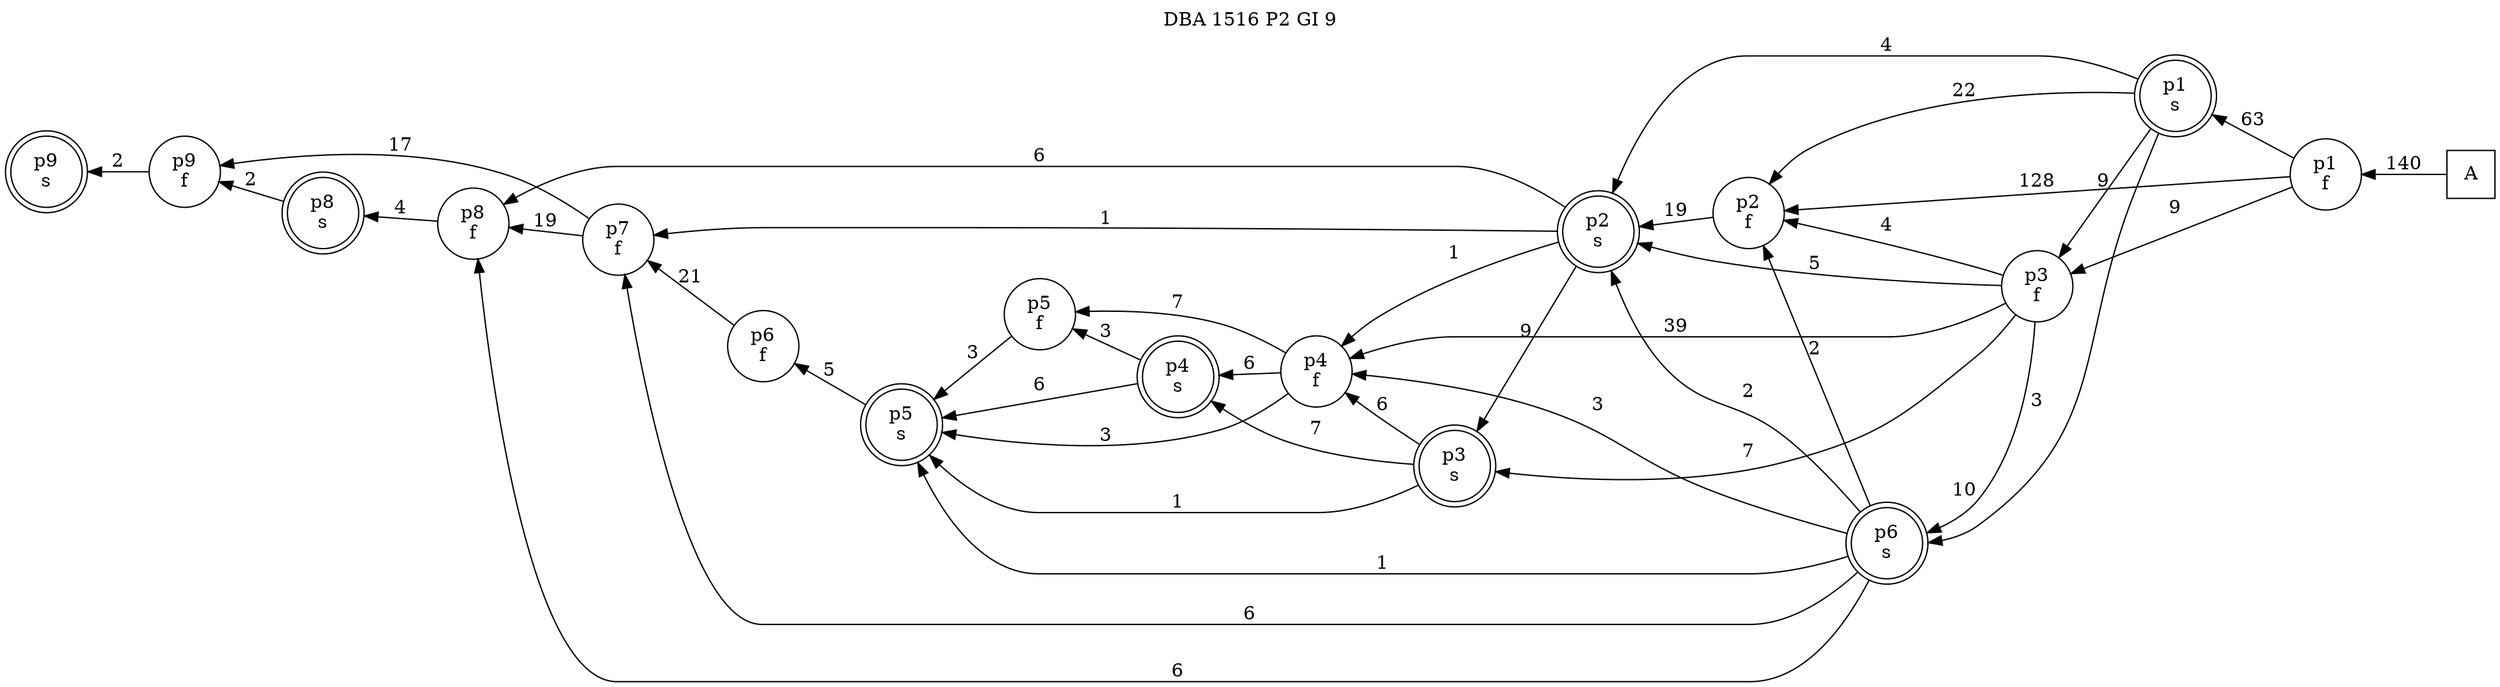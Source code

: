 digraph DBA_1516_P2_GI_9_GOOD {
labelloc="tl"
label= " DBA 1516 P2 GI 9 "
rankdir="RL";
"A" [shape="square" label="A"]
"p1_f" [shape="circle" label="p1
f"]
"p2_f" [shape="circle" label="p2
f"]
"p1_s" [shape="doublecircle" label="p1
s"]
"p3_f" [shape="circle" label="p3
f"]
"p4_f" [shape="circle" label="p4
f"]
"p5_f" [shape="circle" label="p5
f"]
"p2_s" [shape="doublecircle" label="p2
s"]
"p3_s" [shape="doublecircle" label="p3
s"]
"p4_s" [shape="doublecircle" label="p4
s"]
"p5_s" [shape="doublecircle" label="p5
s"]
"p6_f" [shape="circle" label="p6
f"]
"p7_f" [shape="circle" label="p7
f"]
"p8_f" [shape="circle" label="p8
f"]
"p6_s" [shape="doublecircle" label="p6
s"]
"p8_s" [shape="doublecircle" label="p8
s"]
"p9_f" [shape="circle" label="p9
f"]
"p9_s" [shape="doublecircle" label="p9
s"]
"A" -> "p1_f" [ label=140]
"p1_f" -> "p2_f" [ label=128]
"p1_f" -> "p1_s" [ label=63]
"p1_f" -> "p3_f" [ label=9]
"p2_f" -> "p2_s" [ label=19]
"p1_s" -> "p2_f" [ label=22]
"p1_s" -> "p3_f" [ label=9]
"p1_s" -> "p2_s" [ label=4]
"p1_s" -> "p6_s" [ label=3]
"p3_f" -> "p2_f" [ label=4]
"p3_f" -> "p4_f" [ label=39]
"p3_f" -> "p2_s" [ label=5]
"p3_f" -> "p3_s" [ label=7]
"p3_f" -> "p6_s" [ label=10]
"p4_f" -> "p5_f" [ label=7]
"p4_f" -> "p4_s" [ label=6]
"p4_f" -> "p5_s" [ label=3]
"p5_f" -> "p5_s" [ label=3]
"p2_s" -> "p4_f" [ label=1]
"p2_s" -> "p3_s" [ label=9]
"p2_s" -> "p7_f" [ label=1]
"p2_s" -> "p8_f" [ label=6]
"p3_s" -> "p4_f" [ label=6]
"p3_s" -> "p4_s" [ label=7]
"p3_s" -> "p5_s" [ label=1]
"p4_s" -> "p5_f" [ label=3]
"p4_s" -> "p5_s" [ label=6]
"p5_s" -> "p6_f" [ label=5]
"p6_f" -> "p7_f" [ label=21]
"p7_f" -> "p8_f" [ label=19]
"p7_f" -> "p9_f" [ label=17]
"p8_f" -> "p8_s" [ label=4]
"p6_s" -> "p2_f" [ label=2]
"p6_s" -> "p4_f" [ label=3]
"p6_s" -> "p2_s" [ label=2]
"p6_s" -> "p5_s" [ label=1]
"p6_s" -> "p7_f" [ label=6]
"p6_s" -> "p8_f" [ label=6]
"p8_s" -> "p9_f" [ label=2]
"p9_f" -> "p9_s" [ label=2]
}
